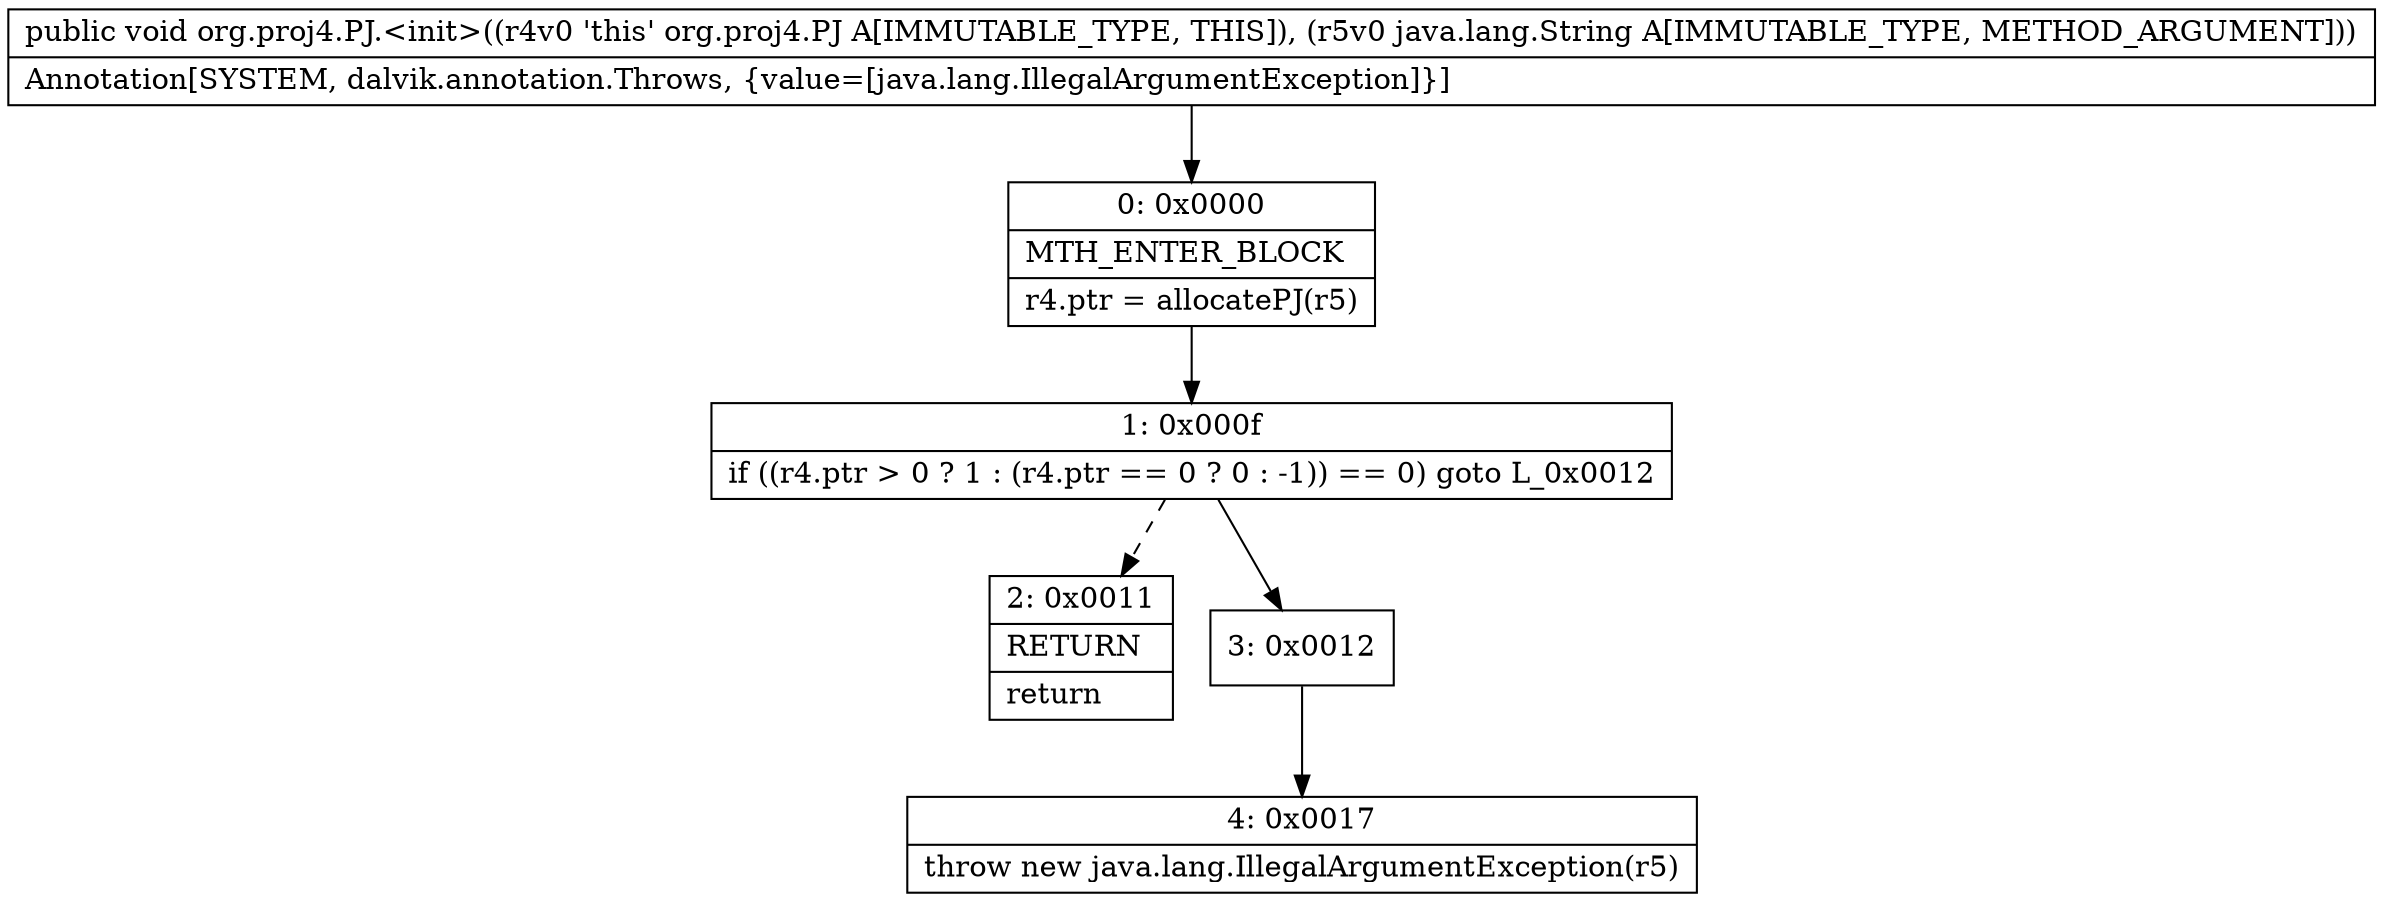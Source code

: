 digraph "CFG fororg.proj4.PJ.\<init\>(Ljava\/lang\/String;)V" {
Node_0 [shape=record,label="{0\:\ 0x0000|MTH_ENTER_BLOCK\l|r4.ptr = allocatePJ(r5)\l}"];
Node_1 [shape=record,label="{1\:\ 0x000f|if ((r4.ptr \> 0 ? 1 : (r4.ptr == 0 ? 0 : \-1)) == 0) goto L_0x0012\l}"];
Node_2 [shape=record,label="{2\:\ 0x0011|RETURN\l|return\l}"];
Node_3 [shape=record,label="{3\:\ 0x0012}"];
Node_4 [shape=record,label="{4\:\ 0x0017|throw new java.lang.IllegalArgumentException(r5)\l}"];
MethodNode[shape=record,label="{public void org.proj4.PJ.\<init\>((r4v0 'this' org.proj4.PJ A[IMMUTABLE_TYPE, THIS]), (r5v0 java.lang.String A[IMMUTABLE_TYPE, METHOD_ARGUMENT]))  | Annotation[SYSTEM, dalvik.annotation.Throws, \{value=[java.lang.IllegalArgumentException]\}]\l}"];
MethodNode -> Node_0;
Node_0 -> Node_1;
Node_1 -> Node_2[style=dashed];
Node_1 -> Node_3;
Node_3 -> Node_4;
}

